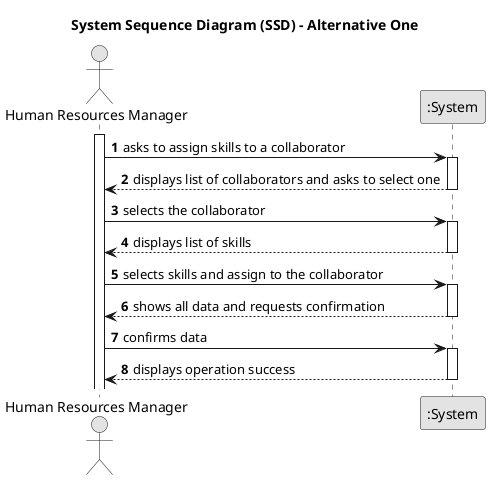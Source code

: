 @startuml
skinparam monochrome true
skinparam packageStyle rectangle
skinparam shadowing false

title System Sequence Diagram (SSD) - Alternative One

autonumber

actor "Human Resources Manager" as Employee
participant ":System" as System

activate Employee

    Employee -> System : asks to assign skills to a collaborator
    activate System

        System --> Employee : displays list of collaborators and asks to select one
    deactivate System

    Employee -> System : selects the collaborator
    activate System

        System --> Employee : displays list of skills
    deactivate System

    Employee -> System : selects skills and assign to the collaborator
    activate System

        System --> Employee : shows all data and requests confirmation
    deactivate System

    Employee -> System : confirms data
    activate System

        System --> Employee : displays operation success
    deactivate System

@enduml